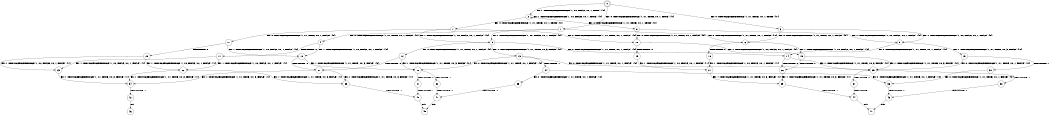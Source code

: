 digraph BCG {
size = "7, 10.5";
center = TRUE;
node [shape = circle];
0 [peripheries = 2];
0 -> 1 [label = "EX !0 !ATOMIC_EXCH_BRANCH (1, +1, TRUE, +0, 1, TRUE) !{0}"];
0 -> 2 [label = "EX !1 !ATOMIC_EXCH_BRANCH (1, +0, FALSE, +0, 1, TRUE) !{0}"];
0 -> 3 [label = "EX !0 !ATOMIC_EXCH_BRANCH (1, +1, TRUE, +0, 1, TRUE) !{0}"];
1 -> 4 [label = "EX !0 !ATOMIC_EXCH_BRANCH (1, +1, TRUE, +0, 1, FALSE) !{0}"];
1 -> 5 [label = "EX !1 !ATOMIC_EXCH_BRANCH (1, +0, FALSE, +0, 1, FALSE) !{0}"];
1 -> 6 [label = "EX !0 !ATOMIC_EXCH_BRANCH (1, +1, TRUE, +0, 1, FALSE) !{0}"];
2 -> 2 [label = "EX !1 !ATOMIC_EXCH_BRANCH (1, +0, FALSE, +0, 1, TRUE) !{0}"];
2 -> 7 [label = "EX !0 !ATOMIC_EXCH_BRANCH (1, +1, TRUE, +0, 1, TRUE) !{0}"];
2 -> 8 [label = "EX !0 !ATOMIC_EXCH_BRANCH (1, +1, TRUE, +0, 1, TRUE) !{0}"];
3 -> 9 [label = "EX !1 !ATOMIC_EXCH_BRANCH (1, +0, FALSE, +0, 1, FALSE) !{0}"];
3 -> 6 [label = "EX !0 !ATOMIC_EXCH_BRANCH (1, +1, TRUE, +0, 1, FALSE) !{0}"];
4 -> 10 [label = "EX !1 !ATOMIC_EXCH_BRANCH (1, +0, FALSE, +0, 1, FALSE) !{0}"];
4 -> 11 [label = "TERMINATE !0"];
5 -> 12 [label = "EX !0 !ATOMIC_EXCH_BRANCH (1, +1, TRUE, +0, 1, FALSE) !{0}"];
5 -> 13 [label = "EX !1 !ATOMIC_EXCH_BRANCH (1, +1, TRUE, +0, 3, FALSE) !{0}"];
5 -> 14 [label = "EX !0 !ATOMIC_EXCH_BRANCH (1, +1, TRUE, +0, 1, FALSE) !{0}"];
6 -> 15 [label = "EX !1 !ATOMIC_EXCH_BRANCH (1, +0, FALSE, +0, 1, FALSE) !{0}"];
6 -> 16 [label = "TERMINATE !0"];
7 -> 17 [label = "EX !0 !ATOMIC_EXCH_BRANCH (1, +1, TRUE, +0, 1, FALSE) !{0}"];
7 -> 5 [label = "EX !1 !ATOMIC_EXCH_BRANCH (1, +0, FALSE, +0, 1, FALSE) !{0}"];
7 -> 18 [label = "EX !0 !ATOMIC_EXCH_BRANCH (1, +1, TRUE, +0, 1, FALSE) !{0}"];
8 -> 9 [label = "EX !1 !ATOMIC_EXCH_BRANCH (1, +0, FALSE, +0, 1, FALSE) !{0}"];
8 -> 18 [label = "EX !0 !ATOMIC_EXCH_BRANCH (1, +1, TRUE, +0, 1, FALSE) !{0}"];
9 -> 19 [label = "EX !1 !ATOMIC_EXCH_BRANCH (1, +1, TRUE, +0, 3, FALSE) !{0}"];
9 -> 14 [label = "EX !0 !ATOMIC_EXCH_BRANCH (1, +1, TRUE, +0, 1, FALSE) !{0}"];
10 -> 20 [label = "EX !1 !ATOMIC_EXCH_BRANCH (1, +1, TRUE, +0, 3, FALSE) !{0}"];
10 -> 21 [label = "TERMINATE !0"];
11 -> 22 [label = "EX !1 !ATOMIC_EXCH_BRANCH (1, +0, FALSE, +0, 1, FALSE) !{1}"];
11 -> 23 [label = "EX !1 !ATOMIC_EXCH_BRANCH (1, +0, FALSE, +0, 1, FALSE) !{1}"];
12 -> 20 [label = "EX !1 !ATOMIC_EXCH_BRANCH (1, +1, TRUE, +0, 3, FALSE) !{0}"];
12 -> 21 [label = "TERMINATE !0"];
13 -> 20 [label = "EX !0 !ATOMIC_EXCH_BRANCH (1, +1, TRUE, +0, 1, FALSE) !{0}"];
13 -> 24 [label = "TERMINATE !1"];
13 -> 25 [label = "EX !0 !ATOMIC_EXCH_BRANCH (1, +1, TRUE, +0, 1, FALSE) !{0}"];
14 -> 25 [label = "EX !1 !ATOMIC_EXCH_BRANCH (1, +1, TRUE, +0, 3, FALSE) !{0}"];
14 -> 26 [label = "TERMINATE !0"];
15 -> 25 [label = "EX !1 !ATOMIC_EXCH_BRANCH (1, +1, TRUE, +0, 3, FALSE) !{0}"];
15 -> 26 [label = "TERMINATE !0"];
16 -> 27 [label = "EX !1 !ATOMIC_EXCH_BRANCH (1, +0, FALSE, +0, 1, FALSE) !{1}"];
17 -> 10 [label = "EX !1 !ATOMIC_EXCH_BRANCH (1, +0, FALSE, +0, 1, FALSE) !{0}"];
17 -> 28 [label = "TERMINATE !0"];
18 -> 15 [label = "EX !1 !ATOMIC_EXCH_BRANCH (1, +0, FALSE, +0, 1, FALSE) !{0}"];
18 -> 29 [label = "TERMINATE !0"];
19 -> 30 [label = "TERMINATE !1"];
19 -> 25 [label = "EX !0 !ATOMIC_EXCH_BRANCH (1, +1, TRUE, +0, 1, FALSE) !{0}"];
20 -> 31 [label = "TERMINATE !0"];
20 -> 32 [label = "TERMINATE !1"];
21 -> 33 [label = "EX !1 !ATOMIC_EXCH_BRANCH (1, +1, TRUE, +0, 3, FALSE) !{1}"];
21 -> 34 [label = "EX !1 !ATOMIC_EXCH_BRANCH (1, +1, TRUE, +0, 3, FALSE) !{1}"];
22 -> 33 [label = "EX !1 !ATOMIC_EXCH_BRANCH (1, +1, TRUE, +0, 3, FALSE) !{1}"];
22 -> 34 [label = "EX !1 !ATOMIC_EXCH_BRANCH (1, +1, TRUE, +0, 3, FALSE) !{1}"];
23 -> 34 [label = "EX !1 !ATOMIC_EXCH_BRANCH (1, +1, TRUE, +0, 3, FALSE) !{1}"];
24 -> 35 [label = "EX !0 !ATOMIC_EXCH_BRANCH (1, +1, TRUE, +0, 1, FALSE) !{0}"];
24 -> 36 [label = "EX !0 !ATOMIC_EXCH_BRANCH (1, +1, TRUE, +0, 1, FALSE) !{0}"];
25 -> 37 [label = "TERMINATE !0"];
25 -> 38 [label = "TERMINATE !1"];
26 -> 39 [label = "EX !1 !ATOMIC_EXCH_BRANCH (1, +1, TRUE, +0, 3, FALSE) !{1}"];
27 -> 39 [label = "EX !1 !ATOMIC_EXCH_BRANCH (1, +1, TRUE, +0, 3, FALSE) !{1}"];
28 -> 22 [label = "EX !1 !ATOMIC_EXCH_BRANCH (1, +0, FALSE, +0, 1, FALSE) !{1}"];
28 -> 23 [label = "EX !1 !ATOMIC_EXCH_BRANCH (1, +0, FALSE, +0, 1, FALSE) !{1}"];
29 -> 27 [label = "EX !1 !ATOMIC_EXCH_BRANCH (1, +0, FALSE, +0, 1, FALSE) !{1}"];
30 -> 36 [label = "EX !0 !ATOMIC_EXCH_BRANCH (1, +1, TRUE, +0, 1, FALSE) !{0}"];
31 -> 40 [label = "TERMINATE !1"];
32 -> 41 [label = "TERMINATE !0"];
33 -> 40 [label = "TERMINATE !1"];
34 -> 42 [label = "TERMINATE !1"];
35 -> 41 [label = "TERMINATE !0"];
36 -> 43 [label = "TERMINATE !0"];
37 -> 44 [label = "TERMINATE !1"];
38 -> 43 [label = "TERMINATE !0"];
39 -> 44 [label = "TERMINATE !1"];
40 -> 45 [label = "exit"];
41 -> 45 [label = "exit"];
42 -> 46 [label = "exit"];
43 -> 47 [label = "exit"];
44 -> 47 [label = "exit"];
}
